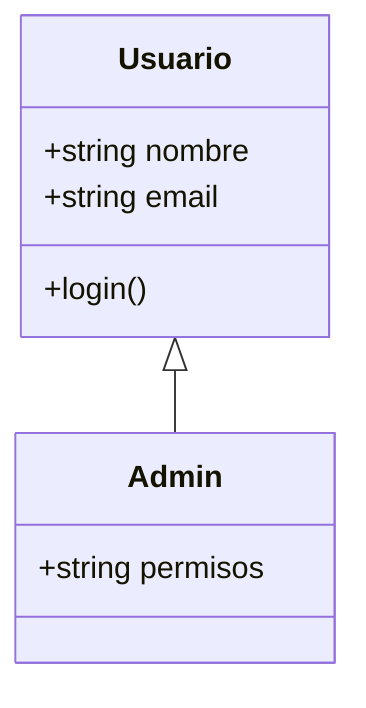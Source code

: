 %%{init: {'theme':'default'}}%%
%%{css: '.mermaid { background-color: #fff !important; }'}%%
classDiagram
    class Usuario {
        +string nombre
        +string email
        +login()
    }
    class Admin {
        +string permisos
    }
    Usuario <|-- Admin